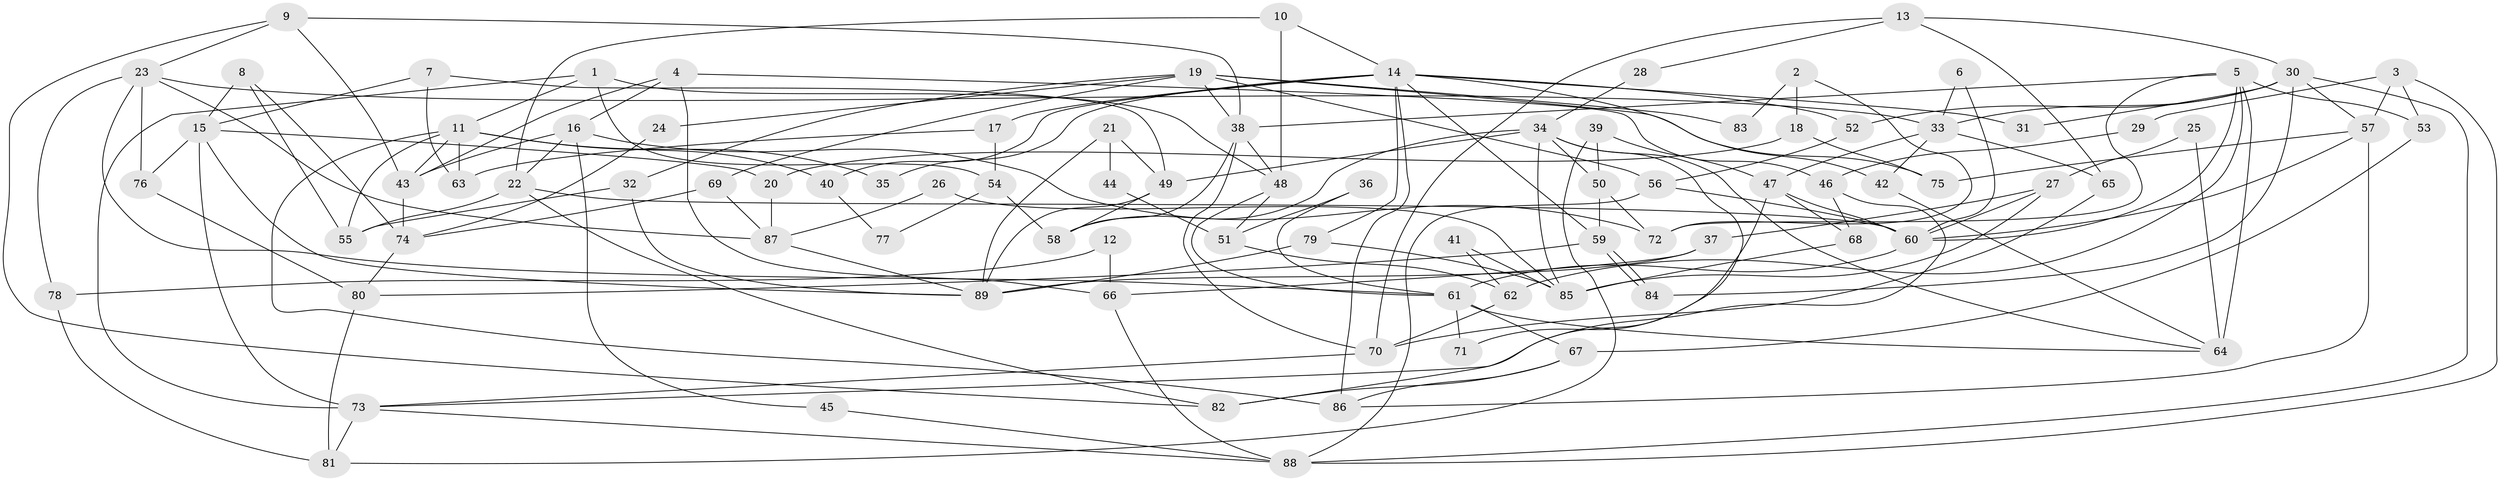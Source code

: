 // coarse degree distribution, {4: 0.22413793103448276, 3: 0.1724137931034483, 5: 0.10344827586206896, 9: 0.06896551724137931, 2: 0.15517241379310345, 6: 0.06896551724137931, 8: 0.06896551724137931, 11: 0.017241379310344827, 7: 0.08620689655172414, 10: 0.034482758620689655}
// Generated by graph-tools (version 1.1) at 2025/24/03/03/25 07:24:02]
// undirected, 89 vertices, 178 edges
graph export_dot {
graph [start="1"]
  node [color=gray90,style=filled];
  1;
  2;
  3;
  4;
  5;
  6;
  7;
  8;
  9;
  10;
  11;
  12;
  13;
  14;
  15;
  16;
  17;
  18;
  19;
  20;
  21;
  22;
  23;
  24;
  25;
  26;
  27;
  28;
  29;
  30;
  31;
  32;
  33;
  34;
  35;
  36;
  37;
  38;
  39;
  40;
  41;
  42;
  43;
  44;
  45;
  46;
  47;
  48;
  49;
  50;
  51;
  52;
  53;
  54;
  55;
  56;
  57;
  58;
  59;
  60;
  61;
  62;
  63;
  64;
  65;
  66;
  67;
  68;
  69;
  70;
  71;
  72;
  73;
  74;
  75;
  76;
  77;
  78;
  79;
  80;
  81;
  82;
  83;
  84;
  85;
  86;
  87;
  88;
  89;
  1 -- 11;
  1 -- 73;
  1 -- 48;
  1 -- 54;
  2 -- 18;
  2 -- 72;
  2 -- 83;
  3 -- 88;
  3 -- 57;
  3 -- 29;
  3 -- 53;
  4 -- 46;
  4 -- 43;
  4 -- 16;
  4 -- 66;
  5 -- 38;
  5 -- 72;
  5 -- 53;
  5 -- 60;
  5 -- 62;
  5 -- 64;
  6 -- 60;
  6 -- 33;
  7 -- 63;
  7 -- 15;
  7 -- 49;
  8 -- 55;
  8 -- 74;
  8 -- 15;
  9 -- 38;
  9 -- 43;
  9 -- 23;
  9 -- 82;
  10 -- 48;
  10 -- 14;
  10 -- 22;
  11 -- 86;
  11 -- 55;
  11 -- 35;
  11 -- 40;
  11 -- 43;
  11 -- 63;
  12 -- 66;
  12 -- 78;
  13 -- 30;
  13 -- 65;
  13 -- 28;
  13 -- 70;
  14 -- 59;
  14 -- 42;
  14 -- 17;
  14 -- 31;
  14 -- 35;
  14 -- 40;
  14 -- 52;
  14 -- 79;
  14 -- 86;
  15 -- 76;
  15 -- 20;
  15 -- 73;
  15 -- 89;
  16 -- 22;
  16 -- 43;
  16 -- 45;
  16 -- 72;
  17 -- 54;
  17 -- 63;
  18 -- 75;
  18 -- 20;
  19 -- 38;
  19 -- 56;
  19 -- 24;
  19 -- 32;
  19 -- 69;
  19 -- 75;
  19 -- 83;
  20 -- 87;
  21 -- 89;
  21 -- 49;
  21 -- 44;
  22 -- 82;
  22 -- 55;
  22 -- 60;
  23 -- 61;
  23 -- 33;
  23 -- 76;
  23 -- 78;
  23 -- 87;
  24 -- 74;
  25 -- 64;
  25 -- 27;
  26 -- 87;
  26 -- 85;
  27 -- 37;
  27 -- 60;
  27 -- 85;
  28 -- 34;
  29 -- 46;
  30 -- 52;
  30 -- 57;
  30 -- 31;
  30 -- 33;
  30 -- 84;
  30 -- 88;
  32 -- 89;
  32 -- 55;
  33 -- 42;
  33 -- 47;
  33 -- 65;
  34 -- 49;
  34 -- 64;
  34 -- 50;
  34 -- 58;
  34 -- 82;
  34 -- 85;
  36 -- 61;
  36 -- 51;
  37 -- 66;
  37 -- 89;
  38 -- 58;
  38 -- 48;
  38 -- 70;
  39 -- 47;
  39 -- 81;
  39 -- 50;
  40 -- 77;
  41 -- 62;
  41 -- 85;
  42 -- 64;
  43 -- 74;
  44 -- 51;
  45 -- 88;
  46 -- 68;
  46 -- 73;
  47 -- 60;
  47 -- 68;
  47 -- 71;
  48 -- 61;
  48 -- 51;
  49 -- 89;
  49 -- 58;
  50 -- 59;
  50 -- 72;
  51 -- 62;
  52 -- 56;
  53 -- 67;
  54 -- 58;
  54 -- 77;
  56 -- 60;
  56 -- 88;
  57 -- 60;
  57 -- 86;
  57 -- 75;
  59 -- 84;
  59 -- 84;
  59 -- 80;
  60 -- 61;
  61 -- 67;
  61 -- 64;
  61 -- 71;
  62 -- 70;
  65 -- 70;
  66 -- 88;
  67 -- 82;
  67 -- 86;
  68 -- 85;
  69 -- 87;
  69 -- 74;
  70 -- 73;
  73 -- 81;
  73 -- 88;
  74 -- 80;
  76 -- 80;
  78 -- 81;
  79 -- 85;
  79 -- 89;
  80 -- 81;
  87 -- 89;
}
